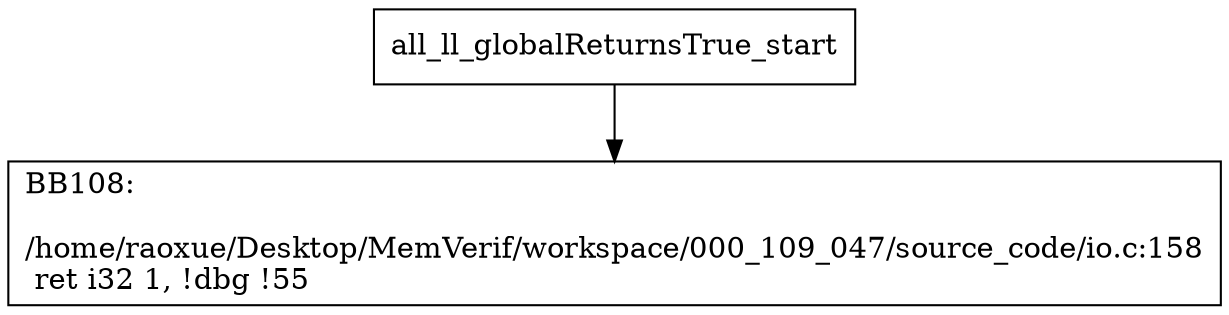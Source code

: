 digraph "CFG for'all_ll_globalReturnsTrue' function" {
	BBall_ll_globalReturnsTrue_start[shape=record,label="{all_ll_globalReturnsTrue_start}"];
	BBall_ll_globalReturnsTrue_start-> all_ll_globalReturnsTrueBB108;
	all_ll_globalReturnsTrueBB108 [shape=record, label="{BB108:\l\l/home/raoxue/Desktop/MemVerif/workspace/000_109_047/source_code/io.c:158\l
  ret i32 1, !dbg !55\l
}"];
}
